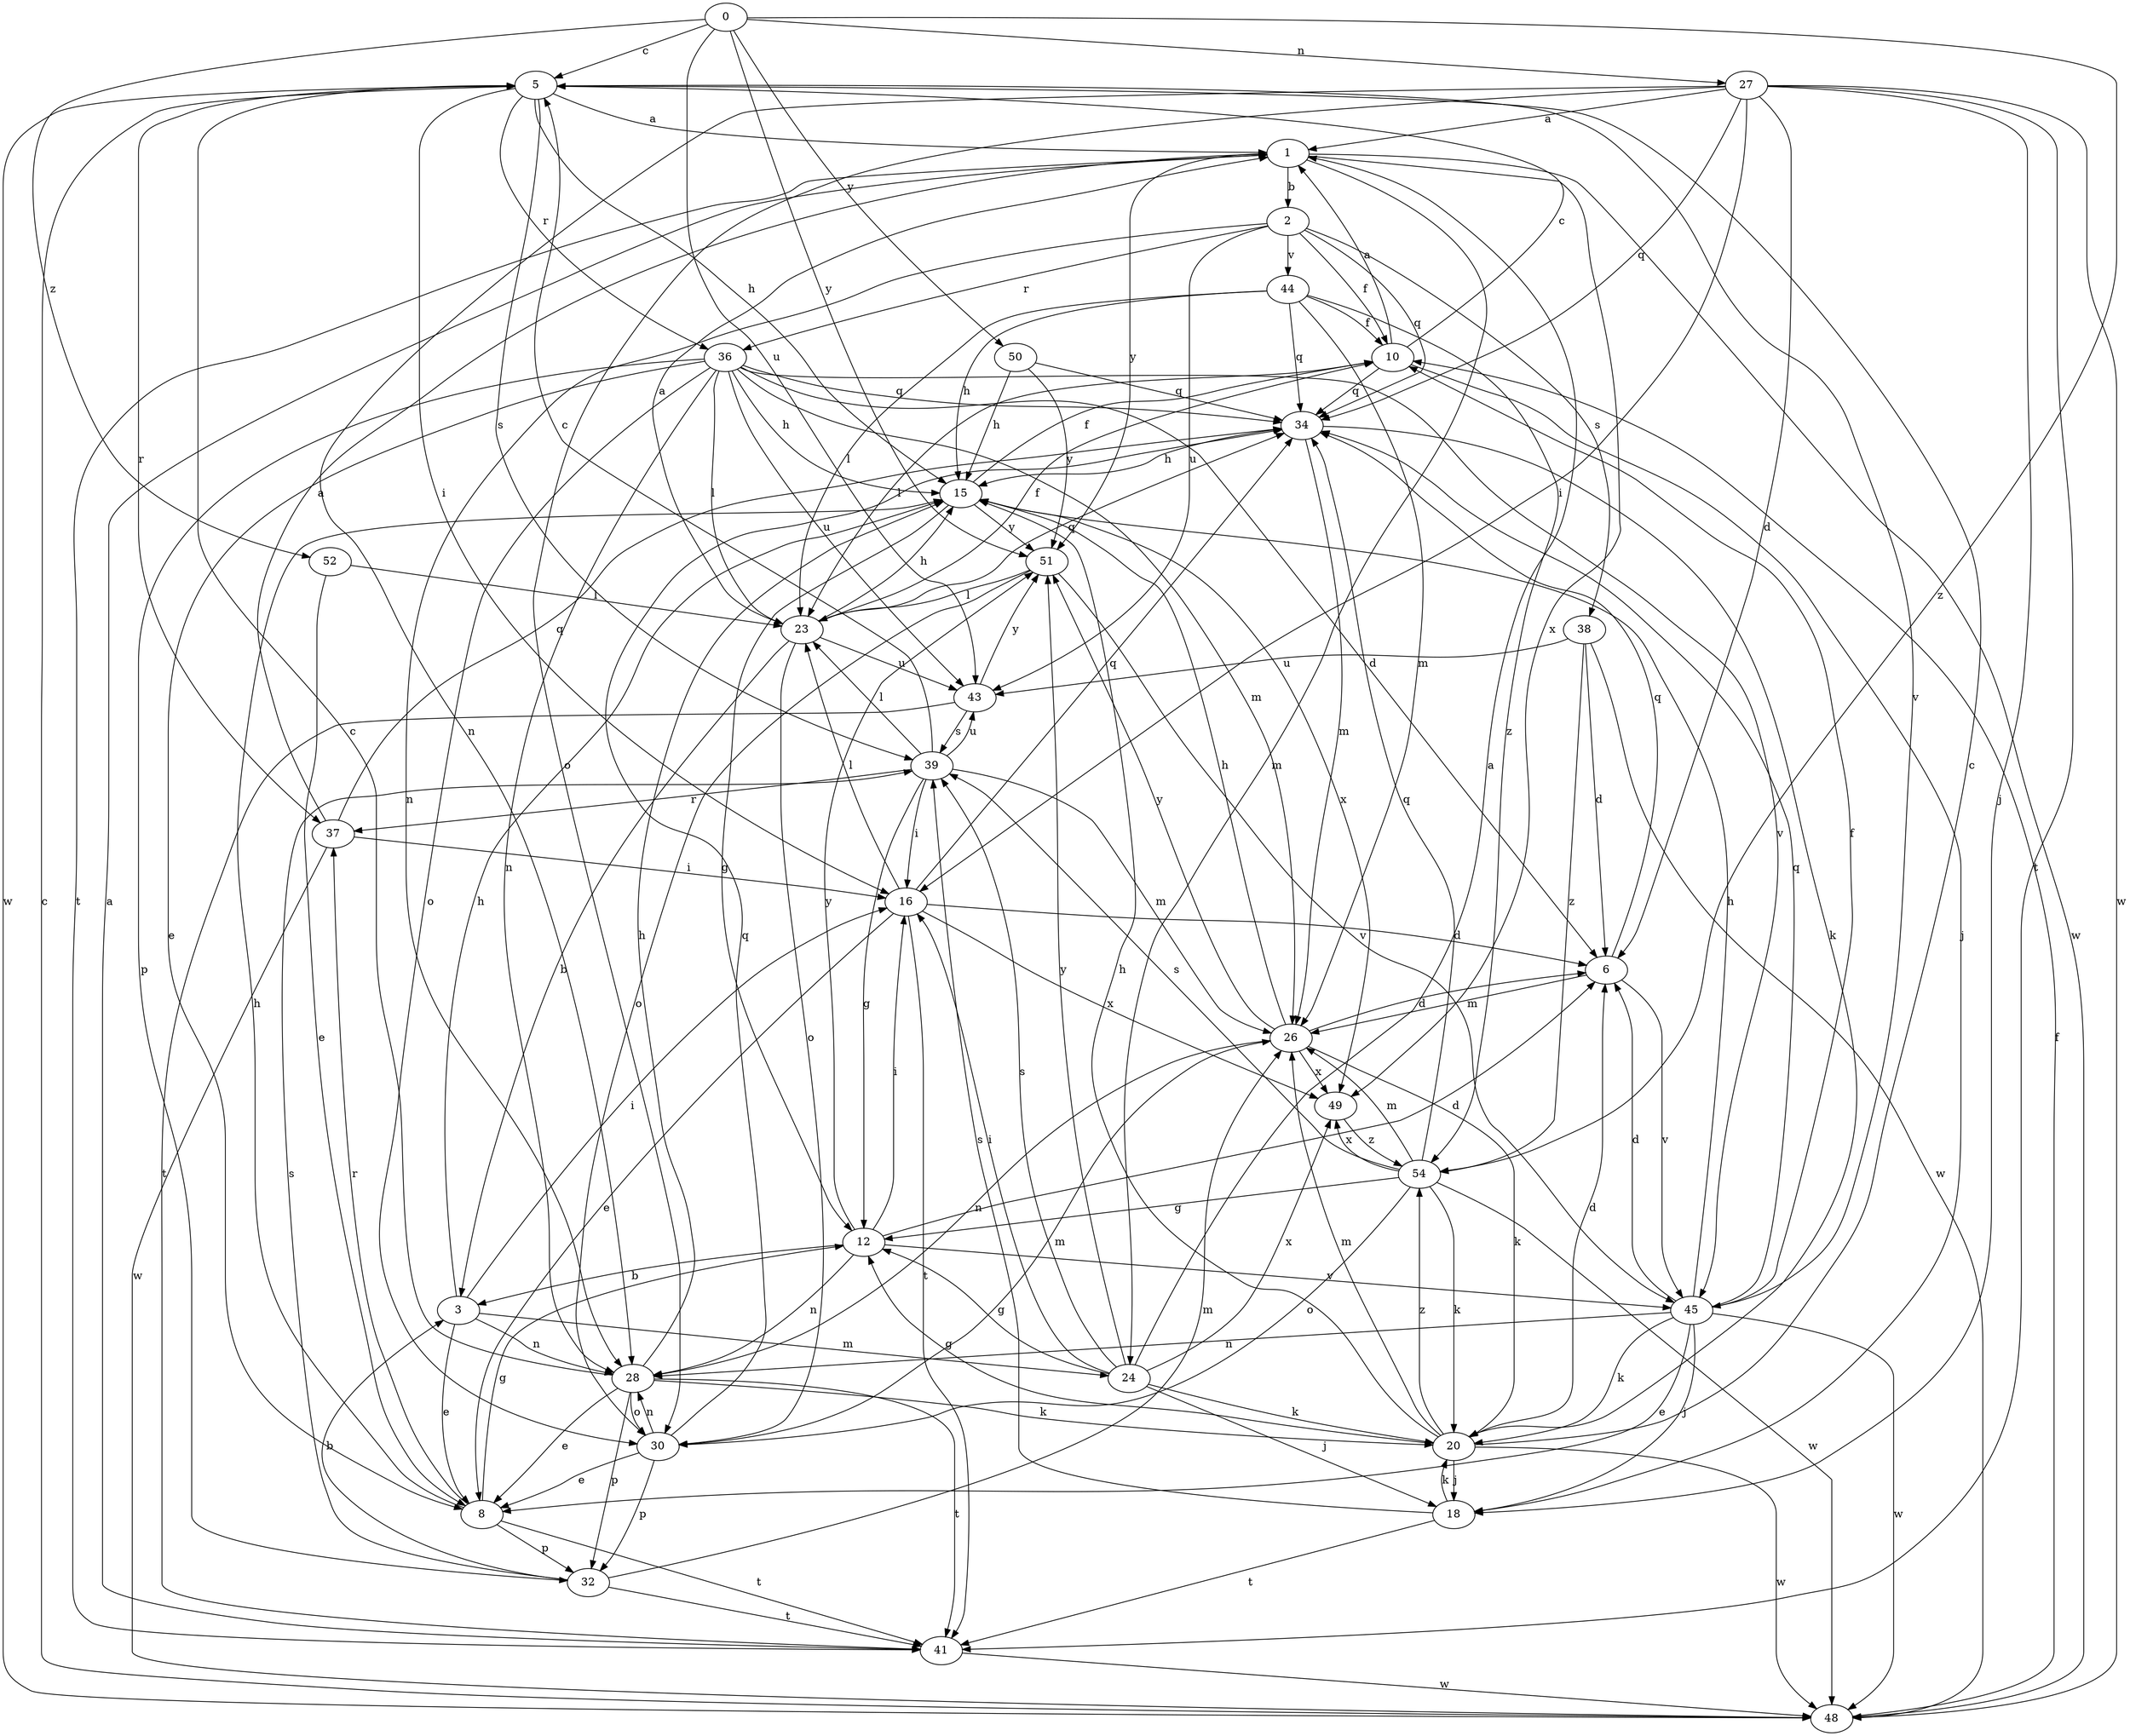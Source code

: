 strict digraph  {
0;
1;
2;
3;
5;
6;
8;
10;
12;
15;
16;
18;
20;
23;
24;
26;
27;
28;
30;
32;
34;
36;
37;
38;
39;
41;
43;
44;
45;
48;
49;
50;
51;
52;
54;
0 -> 5  [label=c];
0 -> 27  [label=n];
0 -> 43  [label=u];
0 -> 50  [label=y];
0 -> 51  [label=y];
0 -> 52  [label=z];
0 -> 54  [label=z];
1 -> 2  [label=b];
1 -> 24  [label=m];
1 -> 41  [label=t];
1 -> 48  [label=w];
1 -> 49  [label=x];
1 -> 51  [label=y];
2 -> 10  [label=f];
2 -> 28  [label=n];
2 -> 34  [label=q];
2 -> 36  [label=r];
2 -> 38  [label=s];
2 -> 43  [label=u];
2 -> 44  [label=v];
3 -> 8  [label=e];
3 -> 15  [label=h];
3 -> 16  [label=i];
3 -> 24  [label=m];
3 -> 28  [label=n];
5 -> 1  [label=a];
5 -> 15  [label=h];
5 -> 16  [label=i];
5 -> 36  [label=r];
5 -> 37  [label=r];
5 -> 39  [label=s];
5 -> 45  [label=v];
5 -> 48  [label=w];
6 -> 26  [label=m];
6 -> 34  [label=q];
6 -> 45  [label=v];
8 -> 12  [label=g];
8 -> 15  [label=h];
8 -> 32  [label=p];
8 -> 37  [label=r];
8 -> 41  [label=t];
10 -> 1  [label=a];
10 -> 5  [label=c];
10 -> 18  [label=j];
10 -> 23  [label=l];
10 -> 34  [label=q];
12 -> 3  [label=b];
12 -> 6  [label=d];
12 -> 16  [label=i];
12 -> 28  [label=n];
12 -> 45  [label=v];
12 -> 51  [label=y];
15 -> 10  [label=f];
15 -> 12  [label=g];
15 -> 49  [label=x];
15 -> 51  [label=y];
16 -> 6  [label=d];
16 -> 8  [label=e];
16 -> 23  [label=l];
16 -> 34  [label=q];
16 -> 41  [label=t];
16 -> 49  [label=x];
18 -> 20  [label=k];
18 -> 39  [label=s];
18 -> 41  [label=t];
20 -> 5  [label=c];
20 -> 6  [label=d];
20 -> 12  [label=g];
20 -> 15  [label=h];
20 -> 18  [label=j];
20 -> 26  [label=m];
20 -> 48  [label=w];
20 -> 54  [label=z];
23 -> 1  [label=a];
23 -> 3  [label=b];
23 -> 10  [label=f];
23 -> 15  [label=h];
23 -> 30  [label=o];
23 -> 34  [label=q];
23 -> 43  [label=u];
24 -> 1  [label=a];
24 -> 12  [label=g];
24 -> 16  [label=i];
24 -> 18  [label=j];
24 -> 20  [label=k];
24 -> 39  [label=s];
24 -> 49  [label=x];
24 -> 51  [label=y];
26 -> 6  [label=d];
26 -> 15  [label=h];
26 -> 20  [label=k];
26 -> 28  [label=n];
26 -> 49  [label=x];
26 -> 51  [label=y];
27 -> 1  [label=a];
27 -> 6  [label=d];
27 -> 16  [label=i];
27 -> 18  [label=j];
27 -> 28  [label=n];
27 -> 30  [label=o];
27 -> 34  [label=q];
27 -> 41  [label=t];
27 -> 48  [label=w];
28 -> 5  [label=c];
28 -> 8  [label=e];
28 -> 15  [label=h];
28 -> 20  [label=k];
28 -> 30  [label=o];
28 -> 32  [label=p];
28 -> 41  [label=t];
30 -> 8  [label=e];
30 -> 26  [label=m];
30 -> 28  [label=n];
30 -> 32  [label=p];
30 -> 34  [label=q];
32 -> 3  [label=b];
32 -> 26  [label=m];
32 -> 39  [label=s];
32 -> 41  [label=t];
34 -> 15  [label=h];
34 -> 20  [label=k];
34 -> 26  [label=m];
36 -> 6  [label=d];
36 -> 8  [label=e];
36 -> 15  [label=h];
36 -> 23  [label=l];
36 -> 26  [label=m];
36 -> 28  [label=n];
36 -> 30  [label=o];
36 -> 32  [label=p];
36 -> 34  [label=q];
36 -> 43  [label=u];
36 -> 45  [label=v];
37 -> 1  [label=a];
37 -> 16  [label=i];
37 -> 34  [label=q];
37 -> 48  [label=w];
38 -> 6  [label=d];
38 -> 43  [label=u];
38 -> 48  [label=w];
38 -> 54  [label=z];
39 -> 5  [label=c];
39 -> 12  [label=g];
39 -> 16  [label=i];
39 -> 23  [label=l];
39 -> 26  [label=m];
39 -> 37  [label=r];
39 -> 43  [label=u];
41 -> 1  [label=a];
41 -> 48  [label=w];
43 -> 39  [label=s];
43 -> 41  [label=t];
43 -> 51  [label=y];
44 -> 10  [label=f];
44 -> 15  [label=h];
44 -> 23  [label=l];
44 -> 26  [label=m];
44 -> 34  [label=q];
44 -> 54  [label=z];
45 -> 6  [label=d];
45 -> 8  [label=e];
45 -> 10  [label=f];
45 -> 15  [label=h];
45 -> 18  [label=j];
45 -> 20  [label=k];
45 -> 28  [label=n];
45 -> 34  [label=q];
45 -> 48  [label=w];
48 -> 5  [label=c];
48 -> 10  [label=f];
49 -> 54  [label=z];
50 -> 15  [label=h];
50 -> 34  [label=q];
50 -> 51  [label=y];
51 -> 23  [label=l];
51 -> 30  [label=o];
51 -> 45  [label=v];
52 -> 8  [label=e];
52 -> 23  [label=l];
54 -> 12  [label=g];
54 -> 20  [label=k];
54 -> 26  [label=m];
54 -> 30  [label=o];
54 -> 34  [label=q];
54 -> 39  [label=s];
54 -> 48  [label=w];
54 -> 49  [label=x];
}
